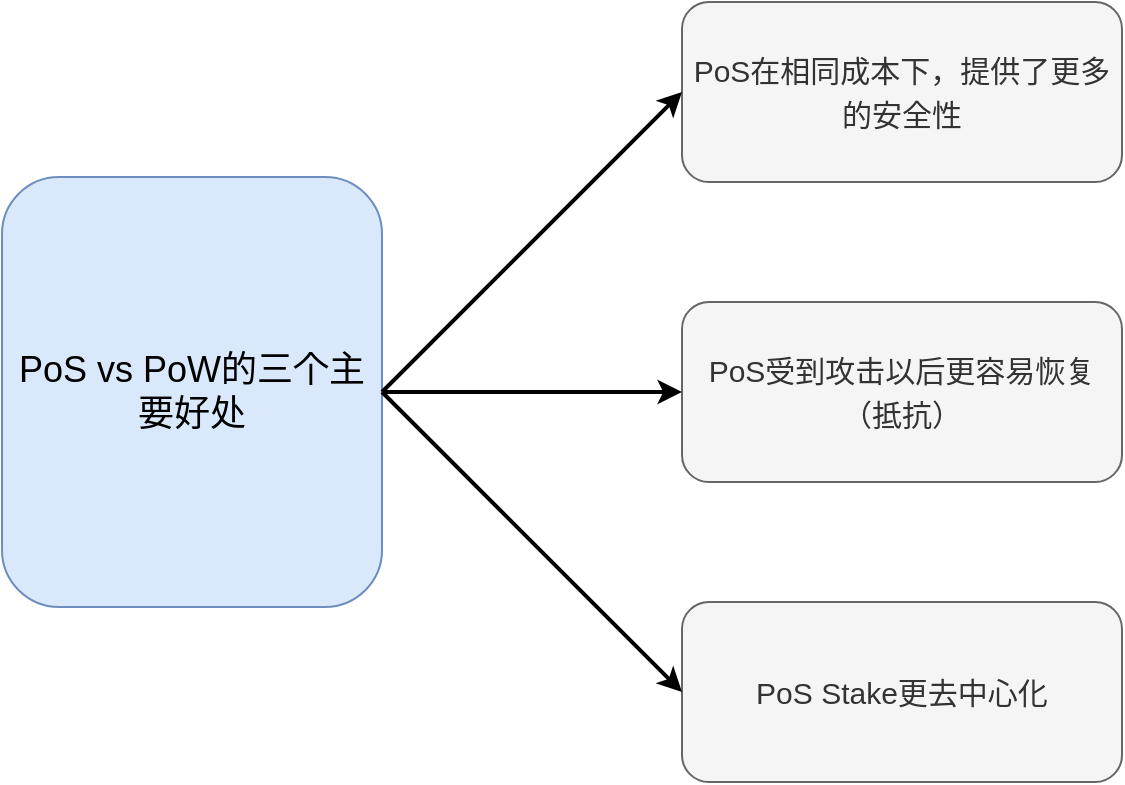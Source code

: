 <mxfile version="20.2.7" type="github">
  <diagram id="xxtpA-ApIvmEhpQi7K85" name="Page-1">
    <mxGraphModel dx="1018" dy="659" grid="1" gridSize="10" guides="1" tooltips="1" connect="1" arrows="1" fold="1" page="1" pageScale="1" pageWidth="850" pageHeight="1100" math="0" shadow="0">
      <root>
        <mxCell id="0" />
        <mxCell id="1" parent="0" />
        <mxCell id="DyJLGWHGzmqQWYeSiuKX-1" value="&lt;font style=&quot;font-size: 18px;&quot;&gt;PoS vs PoW的三个主要好处&lt;/font&gt;" style="rounded=1;whiteSpace=wrap;html=1;fillColor=#dae8fc;strokeColor=#6c8ebf;" parent="1" vertex="1">
          <mxGeometry x="90" y="217.5" width="190" height="215" as="geometry" />
        </mxCell>
        <mxCell id="DyJLGWHGzmqQWYeSiuKX-2" value="&lt;font style=&quot;font-size: 15px;&quot;&gt;PoS在相同成本下，提供了更多的安全性&lt;/font&gt;" style="rounded=1;whiteSpace=wrap;html=1;fontSize=18;fillColor=#f5f5f5;strokeColor=#666666;fontColor=#333333;" parent="1" vertex="1">
          <mxGeometry x="430" y="130" width="220" height="90" as="geometry" />
        </mxCell>
        <mxCell id="DyJLGWHGzmqQWYeSiuKX-3" value="&lt;font style=&quot;font-size: 15px;&quot;&gt;PoS受到攻击以后更容易恢复（抵抗）&lt;/font&gt;" style="rounded=1;whiteSpace=wrap;html=1;fontSize=18;fillColor=#f5f5f5;strokeColor=#666666;fontColor=#333333;" parent="1" vertex="1">
          <mxGeometry x="430" y="280" width="220" height="90" as="geometry" />
        </mxCell>
        <mxCell id="DyJLGWHGzmqQWYeSiuKX-4" value="&lt;font style=&quot;font-size: 15px;&quot;&gt;PoS Stake更去中心化&lt;/font&gt;" style="rounded=1;whiteSpace=wrap;html=1;fontSize=18;fillColor=#f5f5f5;strokeColor=#666666;fontColor=#333333;" parent="1" vertex="1">
          <mxGeometry x="430" y="430" width="220" height="90" as="geometry" />
        </mxCell>
        <mxCell id="DyJLGWHGzmqQWYeSiuKX-5" value="" style="endArrow=classic;html=1;rounded=0;fontSize=15;exitX=1;exitY=0.5;exitDx=0;exitDy=0;strokeWidth=2;entryX=0;entryY=0.5;entryDx=0;entryDy=0;" parent="1" source="DyJLGWHGzmqQWYeSiuKX-1" target="DyJLGWHGzmqQWYeSiuKX-2" edge="1">
          <mxGeometry width="50" height="50" relative="1" as="geometry">
            <mxPoint x="400" y="350" as="sourcePoint" />
            <mxPoint x="450" y="300" as="targetPoint" />
          </mxGeometry>
        </mxCell>
        <mxCell id="DyJLGWHGzmqQWYeSiuKX-7" value="" style="endArrow=classic;html=1;rounded=0;fontSize=15;exitX=1;exitY=0.5;exitDx=0;exitDy=0;strokeWidth=2;entryX=0;entryY=0.5;entryDx=0;entryDy=0;" parent="1" source="DyJLGWHGzmqQWYeSiuKX-1" target="DyJLGWHGzmqQWYeSiuKX-3" edge="1">
          <mxGeometry width="50" height="50" relative="1" as="geometry">
            <mxPoint x="300" y="335" as="sourcePoint" />
            <mxPoint x="440" y="185" as="targetPoint" />
          </mxGeometry>
        </mxCell>
        <mxCell id="DyJLGWHGzmqQWYeSiuKX-8" value="" style="endArrow=classic;html=1;rounded=0;fontSize=15;exitX=1;exitY=0.5;exitDx=0;exitDy=0;strokeWidth=2;entryX=0;entryY=0.5;entryDx=0;entryDy=0;" parent="1" source="DyJLGWHGzmqQWYeSiuKX-1" target="DyJLGWHGzmqQWYeSiuKX-4" edge="1">
          <mxGeometry width="50" height="50" relative="1" as="geometry">
            <mxPoint x="300" y="335" as="sourcePoint" />
            <mxPoint x="440" y="335" as="targetPoint" />
          </mxGeometry>
        </mxCell>
      </root>
    </mxGraphModel>
  </diagram>
</mxfile>
